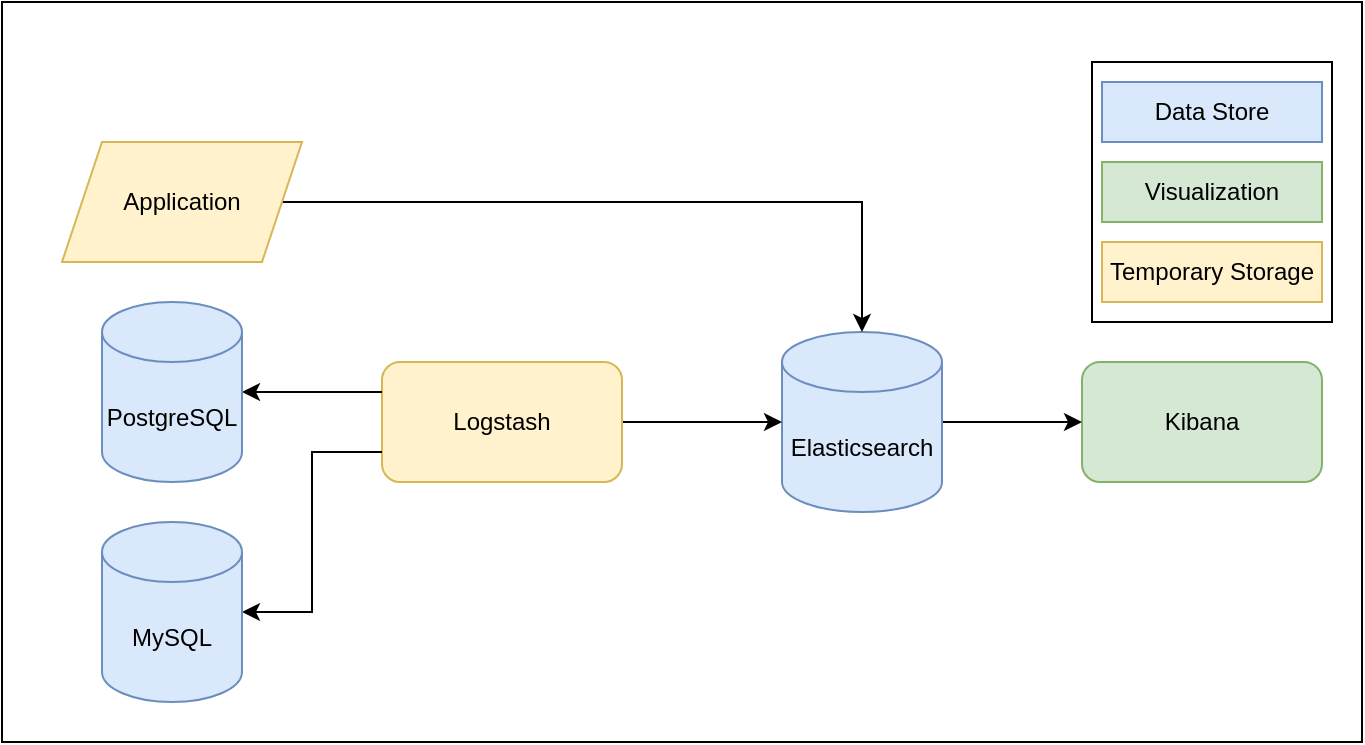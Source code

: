 <mxfile version="13.7.9" type="device" pages="2"><diagram id="5PdkJ3mfDTuAZetKoPad" name="Seite-1"><mxGraphModel dx="1086" dy="846" grid="1" gridSize="10" guides="1" tooltips="1" connect="1" arrows="1" fold="1" page="1" pageScale="1" pageWidth="827" pageHeight="1169" math="0" shadow="0"><root><mxCell id="0"/><mxCell id="1" parent="0"/><mxCell id="F15DVEM0DlsMU-KC_kLz-18" value="" style="rounded=0;whiteSpace=wrap;html=1;" parent="1" vertex="1"><mxGeometry x="80" y="40" width="680" height="370" as="geometry"/></mxCell><mxCell id="F15DVEM0DlsMU-KC_kLz-17" value="" style="rounded=0;whiteSpace=wrap;html=1;" parent="1" vertex="1"><mxGeometry x="625" y="70" width="120" height="130" as="geometry"/></mxCell><mxCell id="F15DVEM0DlsMU-KC_kLz-2" value="Kibana" style="rounded=1;whiteSpace=wrap;html=1;fillColor=#d5e8d4;strokeColor=#82b366;" parent="1" vertex="1"><mxGeometry x="620" y="220" width="120" height="60" as="geometry"/></mxCell><mxCell id="F15DVEM0DlsMU-KC_kLz-12" style="edgeStyle=orthogonalEdgeStyle;rounded=0;orthogonalLoop=1;jettySize=auto;html=1;exitX=1;exitY=0.5;exitDx=0;exitDy=0;exitPerimeter=0;entryX=0;entryY=0.5;entryDx=0;entryDy=0;" parent="1" source="F15DVEM0DlsMU-KC_kLz-3" target="F15DVEM0DlsMU-KC_kLz-2" edge="1"><mxGeometry relative="1" as="geometry"/></mxCell><mxCell id="F15DVEM0DlsMU-KC_kLz-3" value="Elasticsearch" style="shape=cylinder3;whiteSpace=wrap;html=1;boundedLbl=1;backgroundOutline=1;size=15;fillColor=#dae8fc;strokeColor=#6c8ebf;" parent="1" vertex="1"><mxGeometry x="470" y="205" width="80" height="90" as="geometry"/></mxCell><mxCell id="F15DVEM0DlsMU-KC_kLz-11" style="edgeStyle=orthogonalEdgeStyle;rounded=0;orthogonalLoop=1;jettySize=auto;html=1;exitX=1;exitY=0.5;exitDx=0;exitDy=0;entryX=0;entryY=0.5;entryDx=0;entryDy=0;entryPerimeter=0;" parent="1" source="F15DVEM0DlsMU-KC_kLz-4" target="F15DVEM0DlsMU-KC_kLz-3" edge="1"><mxGeometry relative="1" as="geometry"/></mxCell><mxCell id="F15DVEM0DlsMU-KC_kLz-4" value="Logstash" style="rounded=1;whiteSpace=wrap;html=1;fillColor=#fff2cc;strokeColor=#d6b656;" parent="1" vertex="1"><mxGeometry x="270" y="220" width="120" height="60" as="geometry"/></mxCell><mxCell id="F15DVEM0DlsMU-KC_kLz-9" style="edgeStyle=orthogonalEdgeStyle;rounded=0;orthogonalLoop=1;jettySize=auto;html=1;exitX=1;exitY=0.5;exitDx=0;exitDy=0;exitPerimeter=0;entryX=0;entryY=0.25;entryDx=0;entryDy=0;startArrow=classic;startFill=1;endArrow=none;endFill=0;" parent="1" source="F15DVEM0DlsMU-KC_kLz-5" target="F15DVEM0DlsMU-KC_kLz-4" edge="1"><mxGeometry relative="1" as="geometry"/></mxCell><mxCell id="F15DVEM0DlsMU-KC_kLz-5" value="PostgreSQL" style="shape=cylinder3;whiteSpace=wrap;html=1;boundedLbl=1;backgroundOutline=1;size=15;fillColor=#dae8fc;strokeColor=#6c8ebf;" parent="1" vertex="1"><mxGeometry x="130" y="190" width="70" height="90" as="geometry"/></mxCell><mxCell id="F15DVEM0DlsMU-KC_kLz-10" style="edgeStyle=orthogonalEdgeStyle;rounded=0;orthogonalLoop=1;jettySize=auto;html=1;exitX=1;exitY=0.5;exitDx=0;exitDy=0;exitPerimeter=0;entryX=0;entryY=0.75;entryDx=0;entryDy=0;startArrow=classic;startFill=1;endArrow=none;endFill=0;" parent="1" source="F15DVEM0DlsMU-KC_kLz-6" target="F15DVEM0DlsMU-KC_kLz-4" edge="1"><mxGeometry relative="1" as="geometry"/></mxCell><mxCell id="F15DVEM0DlsMU-KC_kLz-6" value="MySQL" style="shape=cylinder3;whiteSpace=wrap;html=1;boundedLbl=1;backgroundOutline=1;size=15;fillColor=#dae8fc;strokeColor=#6c8ebf;" parent="1" vertex="1"><mxGeometry x="130" y="300" width="70" height="90" as="geometry"/></mxCell><mxCell id="F15DVEM0DlsMU-KC_kLz-8" style="edgeStyle=orthogonalEdgeStyle;rounded=0;orthogonalLoop=1;jettySize=auto;html=1;exitX=1;exitY=0.5;exitDx=0;exitDy=0;entryX=0.5;entryY=0;entryDx=0;entryDy=0;entryPerimeter=0;" parent="1" source="F15DVEM0DlsMU-KC_kLz-7" target="F15DVEM0DlsMU-KC_kLz-3" edge="1"><mxGeometry relative="1" as="geometry"/></mxCell><mxCell id="F15DVEM0DlsMU-KC_kLz-7" value="Application" style="shape=parallelogram;perimeter=parallelogramPerimeter;whiteSpace=wrap;html=1;fixedSize=1;fillColor=#fff2cc;strokeColor=#d6b656;" parent="1" vertex="1"><mxGeometry x="110" y="110" width="120" height="60" as="geometry"/></mxCell><mxCell id="F15DVEM0DlsMU-KC_kLz-14" value="Data Store" style="rounded=0;whiteSpace=wrap;html=1;fillColor=#dae8fc;strokeColor=#6c8ebf;" parent="1" vertex="1"><mxGeometry x="630" y="80" width="110" height="30" as="geometry"/></mxCell><mxCell id="F15DVEM0DlsMU-KC_kLz-15" value="Visualization" style="rounded=0;whiteSpace=wrap;html=1;fillColor=#d5e8d4;strokeColor=#82b366;" parent="1" vertex="1"><mxGeometry x="630" y="120" width="110" height="30" as="geometry"/></mxCell><mxCell id="F15DVEM0DlsMU-KC_kLz-16" value="Temporary Storage" style="rounded=0;whiteSpace=wrap;html=1;fillColor=#fff2cc;strokeColor=#d6b656;" parent="1" vertex="1"><mxGeometry x="630" y="160" width="110" height="30" as="geometry"/></mxCell></root></mxGraphModel></diagram><diagram id="64TrYmgOEThBMx3iz8xZ" name="Seite-2"><mxGraphModel dx="1086" dy="846" grid="1" gridSize="10" guides="1" tooltips="1" connect="1" arrows="1" fold="1" page="1" pageScale="1" pageWidth="827" pageHeight="1169" math="0" shadow="0"><root><mxCell id="B2qMfZy_m4KoAtj7F2ds-0"/><mxCell id="B2qMfZy_m4KoAtj7F2ds-1" parent="B2qMfZy_m4KoAtj7F2ds-0"/><mxCell id="TUv97BIP0jKLnqLL5AHZ-1" value="" style="rounded=0;whiteSpace=wrap;html=1;" vertex="1" parent="B2qMfZy_m4KoAtj7F2ds-1"><mxGeometry x="625" y="70" width="120" height="130" as="geometry"/></mxCell><mxCell id="TUv97BIP0jKLnqLL5AHZ-2" value="Kibana" style="rounded=1;whiteSpace=wrap;html=1;fillColor=#d5e8d4;strokeColor=#82b366;" vertex="1" parent="B2qMfZy_m4KoAtj7F2ds-1"><mxGeometry x="620" y="220" width="120" height="60" as="geometry"/></mxCell><mxCell id="TUv97BIP0jKLnqLL5AHZ-3" style="edgeStyle=orthogonalEdgeStyle;rounded=0;orthogonalLoop=1;jettySize=auto;html=1;exitX=1;exitY=0.5;exitDx=0;exitDy=0;exitPerimeter=0;entryX=0;entryY=0.5;entryDx=0;entryDy=0;" edge="1" parent="B2qMfZy_m4KoAtj7F2ds-1" source="TUv97BIP0jKLnqLL5AHZ-4" target="TUv97BIP0jKLnqLL5AHZ-2"><mxGeometry relative="1" as="geometry"/></mxCell><mxCell id="TUv97BIP0jKLnqLL5AHZ-4" value="Elasticsearch" style="shape=cylinder3;whiteSpace=wrap;html=1;boundedLbl=1;backgroundOutline=1;size=15;fillColor=#dae8fc;strokeColor=#6c8ebf;" vertex="1" parent="B2qMfZy_m4KoAtj7F2ds-1"><mxGeometry x="470" y="205" width="80" height="90" as="geometry"/></mxCell><mxCell id="TUv97BIP0jKLnqLL5AHZ-5" style="edgeStyle=orthogonalEdgeStyle;rounded=0;orthogonalLoop=1;jettySize=auto;html=1;exitX=1;exitY=0.5;exitDx=0;exitDy=0;entryX=0;entryY=0.5;entryDx=0;entryDy=0;entryPerimeter=0;" edge="1" parent="B2qMfZy_m4KoAtj7F2ds-1" source="TUv97BIP0jKLnqLL5AHZ-6" target="TUv97BIP0jKLnqLL5AHZ-4"><mxGeometry relative="1" as="geometry"/></mxCell><mxCell id="TUv97BIP0jKLnqLL5AHZ-6" value="Logstash" style="rounded=1;whiteSpace=wrap;html=1;fillColor=#fff2cc;strokeColor=#d6b656;" vertex="1" parent="B2qMfZy_m4KoAtj7F2ds-1"><mxGeometry x="270" y="220" width="120" height="60" as="geometry"/></mxCell><mxCell id="TUv97BIP0jKLnqLL5AHZ-7" style="edgeStyle=orthogonalEdgeStyle;rounded=0;orthogonalLoop=1;jettySize=auto;html=1;exitX=1;exitY=0.5;exitDx=0;exitDy=0;exitPerimeter=0;entryX=0;entryY=0.25;entryDx=0;entryDy=0;" edge="1" parent="B2qMfZy_m4KoAtj7F2ds-1" source="TUv97BIP0jKLnqLL5AHZ-8" target="TUv97BIP0jKLnqLL5AHZ-6"><mxGeometry relative="1" as="geometry"/></mxCell><mxCell id="TUv97BIP0jKLnqLL5AHZ-8" value="PostgreSQL" style="shape=cylinder3;whiteSpace=wrap;html=1;boundedLbl=1;backgroundOutline=1;size=15;fillColor=#dae8fc;strokeColor=#6c8ebf;" vertex="1" parent="B2qMfZy_m4KoAtj7F2ds-1"><mxGeometry x="130" y="190" width="70" height="90" as="geometry"/></mxCell><mxCell id="TUv97BIP0jKLnqLL5AHZ-9" style="edgeStyle=orthogonalEdgeStyle;rounded=0;orthogonalLoop=1;jettySize=auto;html=1;exitX=1;exitY=0.5;exitDx=0;exitDy=0;exitPerimeter=0;entryX=0;entryY=0.75;entryDx=0;entryDy=0;" edge="1" parent="B2qMfZy_m4KoAtj7F2ds-1" source="TUv97BIP0jKLnqLL5AHZ-10" target="TUv97BIP0jKLnqLL5AHZ-6"><mxGeometry relative="1" as="geometry"/></mxCell><mxCell id="TUv97BIP0jKLnqLL5AHZ-10" value="MySQL" style="shape=cylinder3;whiteSpace=wrap;html=1;boundedLbl=1;backgroundOutline=1;size=15;fillColor=#dae8fc;strokeColor=#6c8ebf;" vertex="1" parent="B2qMfZy_m4KoAtj7F2ds-1"><mxGeometry x="130" y="300" width="70" height="90" as="geometry"/></mxCell><mxCell id="TUv97BIP0jKLnqLL5AHZ-11" style="edgeStyle=orthogonalEdgeStyle;rounded=0;orthogonalLoop=1;jettySize=auto;html=1;exitX=1;exitY=0.5;exitDx=0;exitDy=0;entryX=0.5;entryY=0;entryDx=0;entryDy=0;entryPerimeter=0;" edge="1" parent="B2qMfZy_m4KoAtj7F2ds-1" source="TUv97BIP0jKLnqLL5AHZ-12" target="TUv97BIP0jKLnqLL5AHZ-4"><mxGeometry relative="1" as="geometry"/></mxCell><mxCell id="TUv97BIP0jKLnqLL5AHZ-12" value="Application" style="shape=parallelogram;perimeter=parallelogramPerimeter;whiteSpace=wrap;html=1;fixedSize=1;fillColor=#fff2cc;strokeColor=#d6b656;" vertex="1" parent="B2qMfZy_m4KoAtj7F2ds-1"><mxGeometry x="110" y="110" width="120" height="60" as="geometry"/></mxCell><mxCell id="TUv97BIP0jKLnqLL5AHZ-13" value="Data Store" style="rounded=0;whiteSpace=wrap;html=1;fillColor=#dae8fc;strokeColor=#6c8ebf;" vertex="1" parent="B2qMfZy_m4KoAtj7F2ds-1"><mxGeometry x="630" y="80" width="110" height="30" as="geometry"/></mxCell><mxCell id="TUv97BIP0jKLnqLL5AHZ-14" value="Visualization" style="rounded=0;whiteSpace=wrap;html=1;fillColor=#d5e8d4;strokeColor=#82b366;" vertex="1" parent="B2qMfZy_m4KoAtj7F2ds-1"><mxGeometry x="630" y="120" width="110" height="30" as="geometry"/></mxCell><mxCell id="TUv97BIP0jKLnqLL5AHZ-15" value="Temporary Storage" style="rounded=0;whiteSpace=wrap;html=1;fillColor=#fff2cc;strokeColor=#d6b656;" vertex="1" parent="B2qMfZy_m4KoAtj7F2ds-1"><mxGeometry x="630" y="160" width="110" height="30" as="geometry"/></mxCell></root></mxGraphModel></diagram></mxfile>